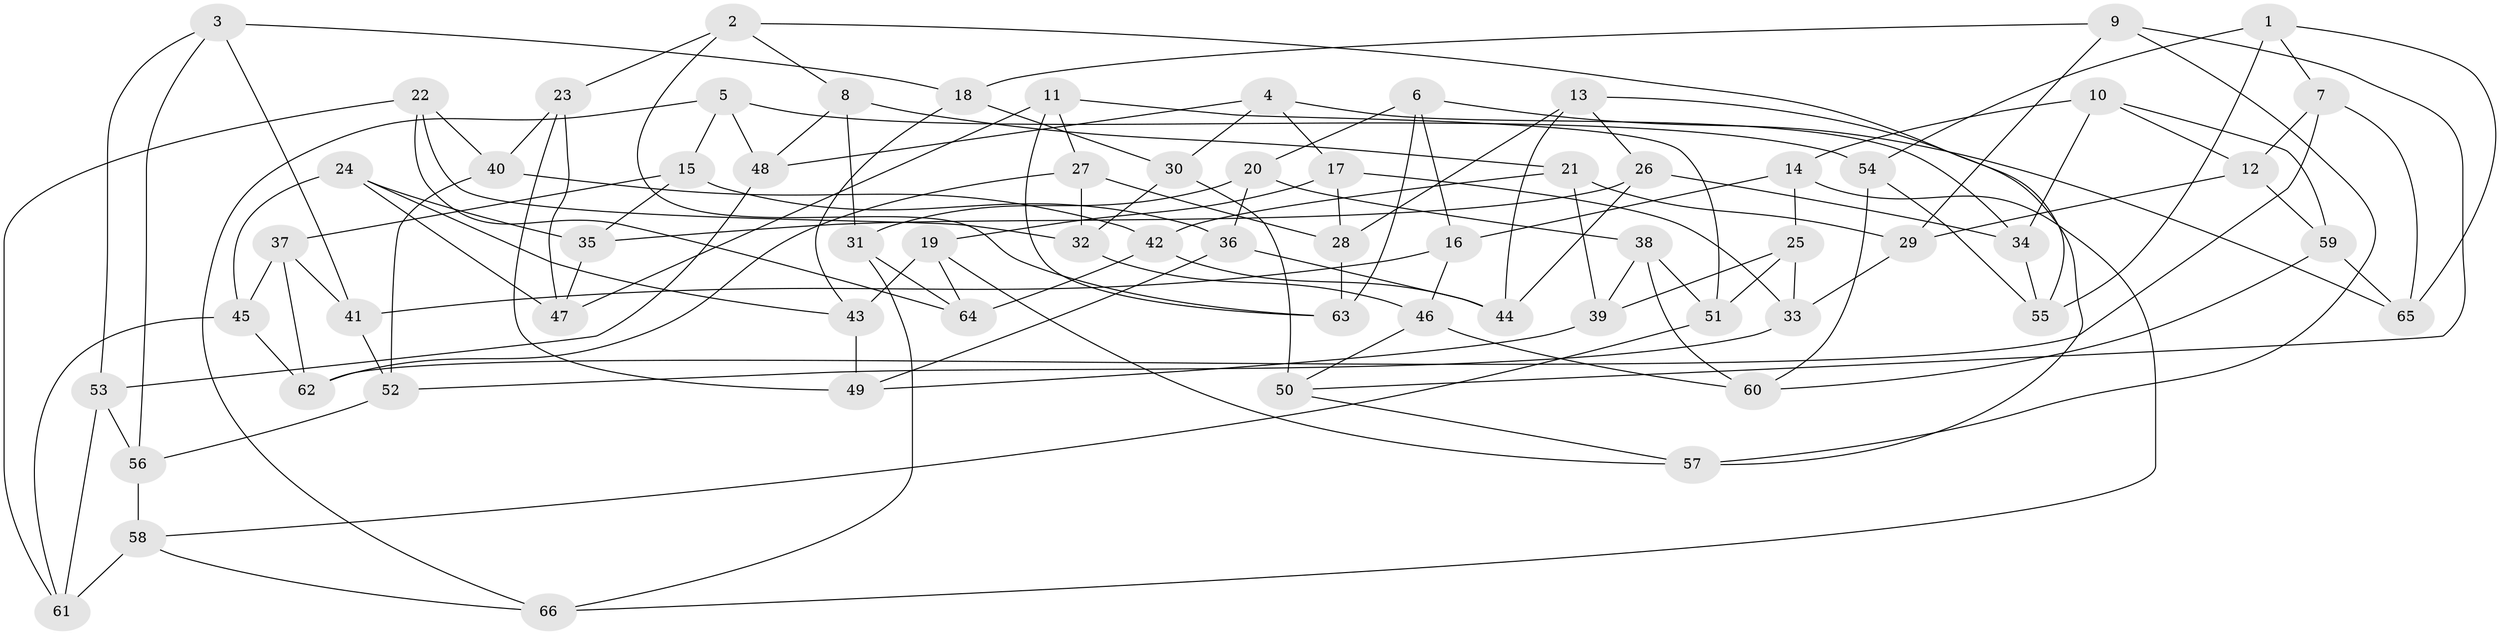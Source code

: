 // coarse degree distribution, {5: 0.3333333333333333, 6: 0.3939393939393939, 4: 0.18181818181818182, 3: 0.06060606060606061, 7: 0.030303030303030304}
// Generated by graph-tools (version 1.1) at 2025/38/03/04/25 23:38:08]
// undirected, 66 vertices, 132 edges
graph export_dot {
  node [color=gray90,style=filled];
  1;
  2;
  3;
  4;
  5;
  6;
  7;
  8;
  9;
  10;
  11;
  12;
  13;
  14;
  15;
  16;
  17;
  18;
  19;
  20;
  21;
  22;
  23;
  24;
  25;
  26;
  27;
  28;
  29;
  30;
  31;
  32;
  33;
  34;
  35;
  36;
  37;
  38;
  39;
  40;
  41;
  42;
  43;
  44;
  45;
  46;
  47;
  48;
  49;
  50;
  51;
  52;
  53;
  54;
  55;
  56;
  57;
  58;
  59;
  60;
  61;
  62;
  63;
  64;
  65;
  66;
  1 -- 55;
  1 -- 54;
  1 -- 7;
  1 -- 65;
  2 -- 23;
  2 -- 63;
  2 -- 55;
  2 -- 8;
  3 -- 41;
  3 -- 56;
  3 -- 18;
  3 -- 53;
  4 -- 48;
  4 -- 30;
  4 -- 17;
  4 -- 34;
  5 -- 48;
  5 -- 54;
  5 -- 15;
  5 -- 66;
  6 -- 16;
  6 -- 20;
  6 -- 63;
  6 -- 65;
  7 -- 62;
  7 -- 12;
  7 -- 65;
  8 -- 21;
  8 -- 31;
  8 -- 48;
  9 -- 29;
  9 -- 50;
  9 -- 18;
  9 -- 57;
  10 -- 12;
  10 -- 14;
  10 -- 34;
  10 -- 59;
  11 -- 63;
  11 -- 51;
  11 -- 47;
  11 -- 27;
  12 -- 29;
  12 -- 59;
  13 -- 44;
  13 -- 28;
  13 -- 57;
  13 -- 26;
  14 -- 25;
  14 -- 66;
  14 -- 16;
  15 -- 36;
  15 -- 37;
  15 -- 35;
  16 -- 41;
  16 -- 46;
  17 -- 33;
  17 -- 19;
  17 -- 28;
  18 -- 43;
  18 -- 30;
  19 -- 64;
  19 -- 43;
  19 -- 57;
  20 -- 36;
  20 -- 31;
  20 -- 38;
  21 -- 39;
  21 -- 42;
  21 -- 29;
  22 -- 40;
  22 -- 61;
  22 -- 32;
  22 -- 64;
  23 -- 49;
  23 -- 40;
  23 -- 47;
  24 -- 47;
  24 -- 35;
  24 -- 43;
  24 -- 45;
  25 -- 33;
  25 -- 39;
  25 -- 51;
  26 -- 44;
  26 -- 34;
  26 -- 35;
  27 -- 62;
  27 -- 28;
  27 -- 32;
  28 -- 63;
  29 -- 33;
  30 -- 50;
  30 -- 32;
  31 -- 64;
  31 -- 66;
  32 -- 46;
  33 -- 52;
  34 -- 55;
  35 -- 47;
  36 -- 44;
  36 -- 49;
  37 -- 41;
  37 -- 62;
  37 -- 45;
  38 -- 39;
  38 -- 51;
  38 -- 60;
  39 -- 49;
  40 -- 42;
  40 -- 52;
  41 -- 52;
  42 -- 64;
  42 -- 44;
  43 -- 49;
  45 -- 62;
  45 -- 61;
  46 -- 60;
  46 -- 50;
  48 -- 53;
  50 -- 57;
  51 -- 58;
  52 -- 56;
  53 -- 61;
  53 -- 56;
  54 -- 60;
  54 -- 55;
  56 -- 58;
  58 -- 66;
  58 -- 61;
  59 -- 65;
  59 -- 60;
}
